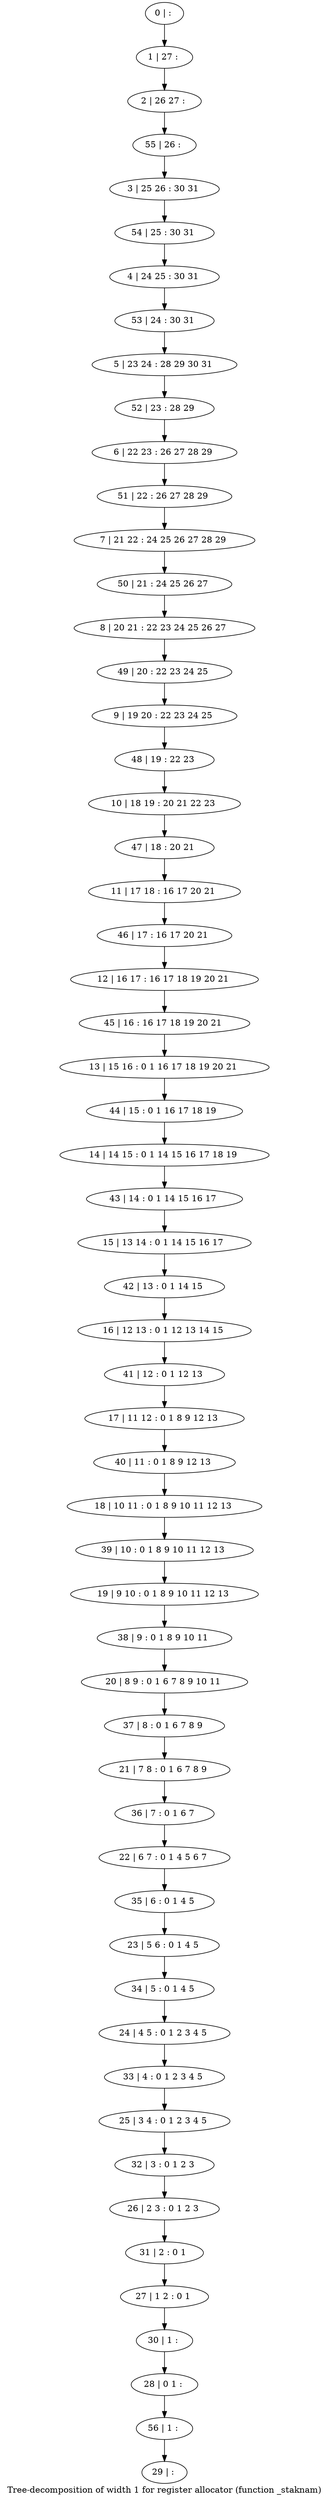 digraph G {
graph [label="Tree-decomposition of width 1 for register allocator (function _staknam)"]
0[label="0 | : "];
1[label="1 | 27 : "];
2[label="2 | 26 27 : "];
3[label="3 | 25 26 : 30 31 "];
4[label="4 | 24 25 : 30 31 "];
5[label="5 | 23 24 : 28 29 30 31 "];
6[label="6 | 22 23 : 26 27 28 29 "];
7[label="7 | 21 22 : 24 25 26 27 28 29 "];
8[label="8 | 20 21 : 22 23 24 25 26 27 "];
9[label="9 | 19 20 : 22 23 24 25 "];
10[label="10 | 18 19 : 20 21 22 23 "];
11[label="11 | 17 18 : 16 17 20 21 "];
12[label="12 | 16 17 : 16 17 18 19 20 21 "];
13[label="13 | 15 16 : 0 1 16 17 18 19 20 21 "];
14[label="14 | 14 15 : 0 1 14 15 16 17 18 19 "];
15[label="15 | 13 14 : 0 1 14 15 16 17 "];
16[label="16 | 12 13 : 0 1 12 13 14 15 "];
17[label="17 | 11 12 : 0 1 8 9 12 13 "];
18[label="18 | 10 11 : 0 1 8 9 10 11 12 13 "];
19[label="19 | 9 10 : 0 1 8 9 10 11 12 13 "];
20[label="20 | 8 9 : 0 1 6 7 8 9 10 11 "];
21[label="21 | 7 8 : 0 1 6 7 8 9 "];
22[label="22 | 6 7 : 0 1 4 5 6 7 "];
23[label="23 | 5 6 : 0 1 4 5 "];
24[label="24 | 4 5 : 0 1 2 3 4 5 "];
25[label="25 | 3 4 : 0 1 2 3 4 5 "];
26[label="26 | 2 3 : 0 1 2 3 "];
27[label="27 | 1 2 : 0 1 "];
28[label="28 | 0 1 : "];
29[label="29 | : "];
30[label="30 | 1 : "];
31[label="31 | 2 : 0 1 "];
32[label="32 | 3 : 0 1 2 3 "];
33[label="33 | 4 : 0 1 2 3 4 5 "];
34[label="34 | 5 : 0 1 4 5 "];
35[label="35 | 6 : 0 1 4 5 "];
36[label="36 | 7 : 0 1 6 7 "];
37[label="37 | 8 : 0 1 6 7 8 9 "];
38[label="38 | 9 : 0 1 8 9 10 11 "];
39[label="39 | 10 : 0 1 8 9 10 11 12 13 "];
40[label="40 | 11 : 0 1 8 9 12 13 "];
41[label="41 | 12 : 0 1 12 13 "];
42[label="42 | 13 : 0 1 14 15 "];
43[label="43 | 14 : 0 1 14 15 16 17 "];
44[label="44 | 15 : 0 1 16 17 18 19 "];
45[label="45 | 16 : 16 17 18 19 20 21 "];
46[label="46 | 17 : 16 17 20 21 "];
47[label="47 | 18 : 20 21 "];
48[label="48 | 19 : 22 23 "];
49[label="49 | 20 : 22 23 24 25 "];
50[label="50 | 21 : 24 25 26 27 "];
51[label="51 | 22 : 26 27 28 29 "];
52[label="52 | 23 : 28 29 "];
53[label="53 | 24 : 30 31 "];
54[label="54 | 25 : 30 31 "];
55[label="55 | 26 : "];
56[label="56 | 1 : "];
0->1 ;
1->2 ;
30->28 ;
27->30 ;
31->27 ;
26->31 ;
32->26 ;
25->32 ;
33->25 ;
24->33 ;
34->24 ;
23->34 ;
35->23 ;
22->35 ;
36->22 ;
21->36 ;
37->21 ;
20->37 ;
38->20 ;
19->38 ;
39->19 ;
18->39 ;
40->18 ;
17->40 ;
41->17 ;
16->41 ;
42->16 ;
15->42 ;
43->15 ;
14->43 ;
44->14 ;
13->44 ;
45->13 ;
12->45 ;
46->12 ;
11->46 ;
47->11 ;
10->47 ;
48->10 ;
9->48 ;
49->9 ;
8->49 ;
50->8 ;
7->50 ;
51->7 ;
6->51 ;
52->6 ;
5->52 ;
53->5 ;
4->53 ;
54->4 ;
3->54 ;
55->3 ;
2->55 ;
56->29 ;
28->56 ;
}
